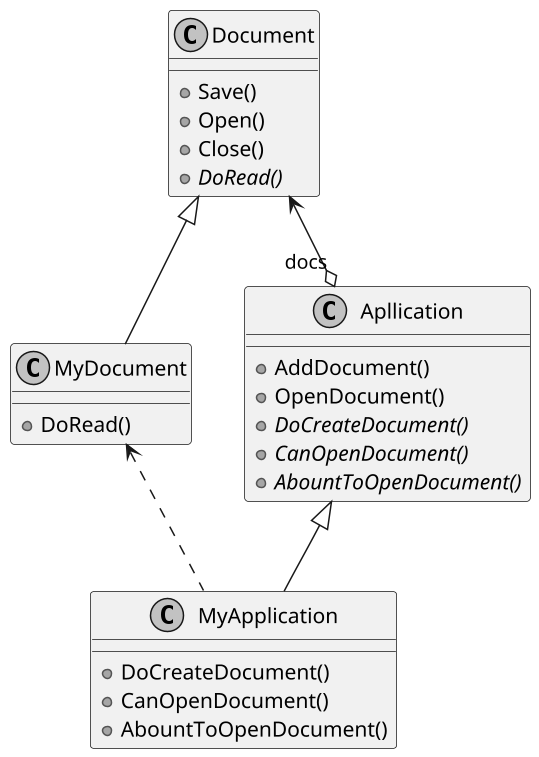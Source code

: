 @startuml
scale 1.5
skinparam monochrome true
class Document {
    +Save()
    +Open()
    +Close()
    {abstract} +DoRead()
}

class MyDocument {
    +DoRead()
}

class Apllication {
    +AddDocument()
    +OpenDocument()
    {abstract} +DoCreateDocument()
    {abstract} +CanOpenDocument()
    {abstract} +AbountToOpenDocument()
}

class MyApplication {
    +DoCreateDocument()
    +CanOpenDocument()
    +AbountToOpenDocument()
}

Document <|-- MyDocument
Apllication <|-- MyApplication
MyDocument <.. MyApplication
Document <--o "docs" Apllication

@enduml